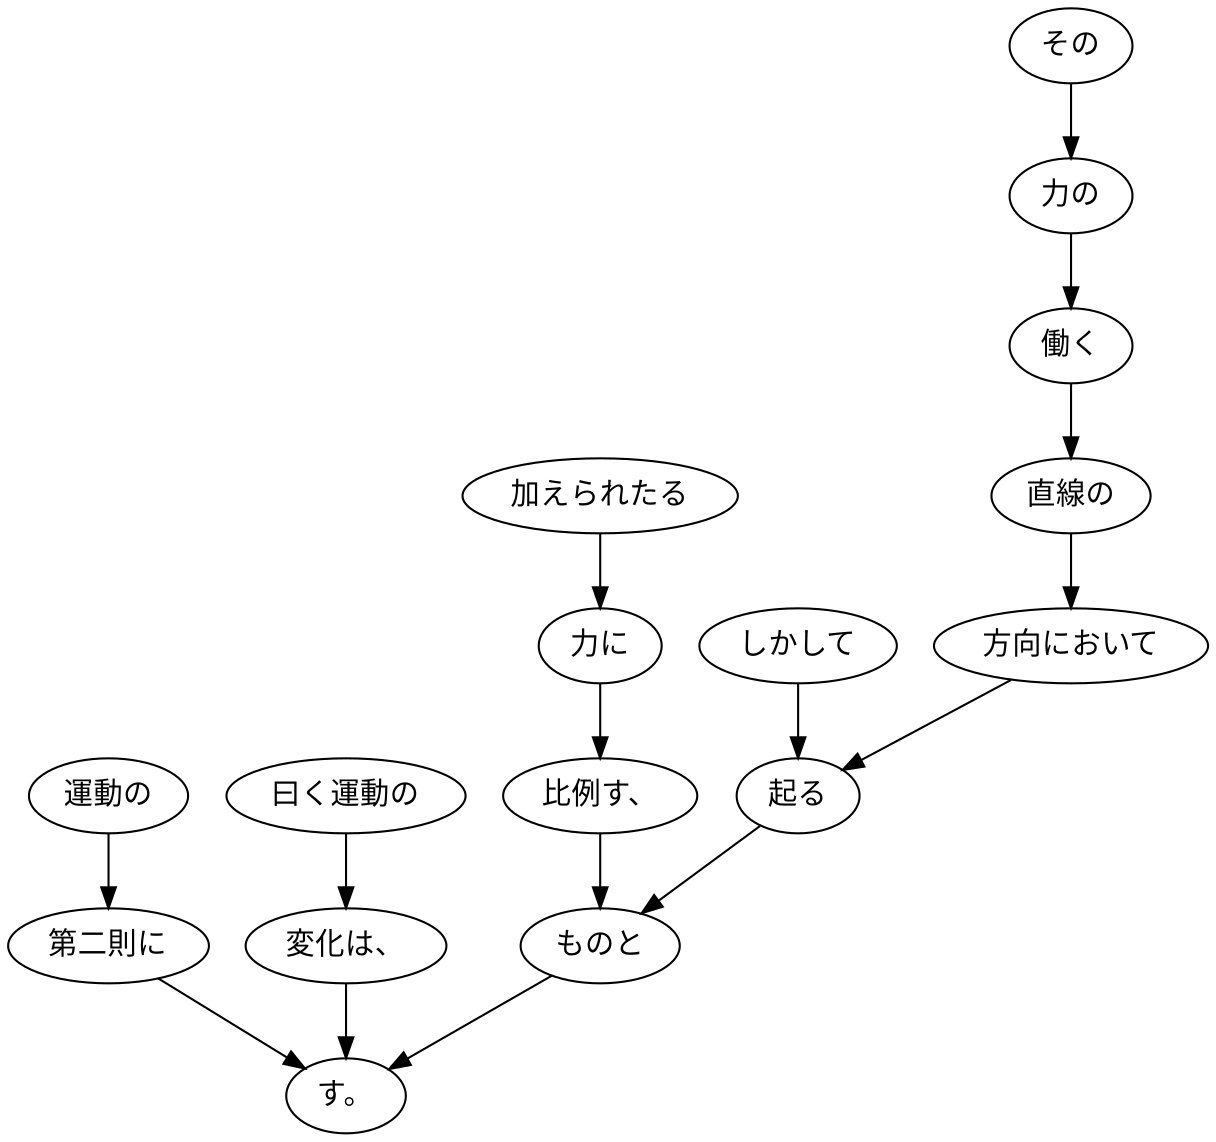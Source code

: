 digraph graph5082 {
	node0 [label="運動の"];
	node1 [label="第二則に"];
	node2 [label="曰く運動の"];
	node3 [label="変化は、"];
	node4 [label="加えられたる"];
	node5 [label="力に"];
	node6 [label="比例す、"];
	node7 [label="しかして"];
	node8 [label="その"];
	node9 [label="力の"];
	node10 [label="働く"];
	node11 [label="直線の"];
	node12 [label="方向において"];
	node13 [label="起る"];
	node14 [label="ものと"];
	node15 [label="す。"];
	node0 -> node1;
	node1 -> node15;
	node2 -> node3;
	node3 -> node15;
	node4 -> node5;
	node5 -> node6;
	node6 -> node14;
	node7 -> node13;
	node8 -> node9;
	node9 -> node10;
	node10 -> node11;
	node11 -> node12;
	node12 -> node13;
	node13 -> node14;
	node14 -> node15;
}
